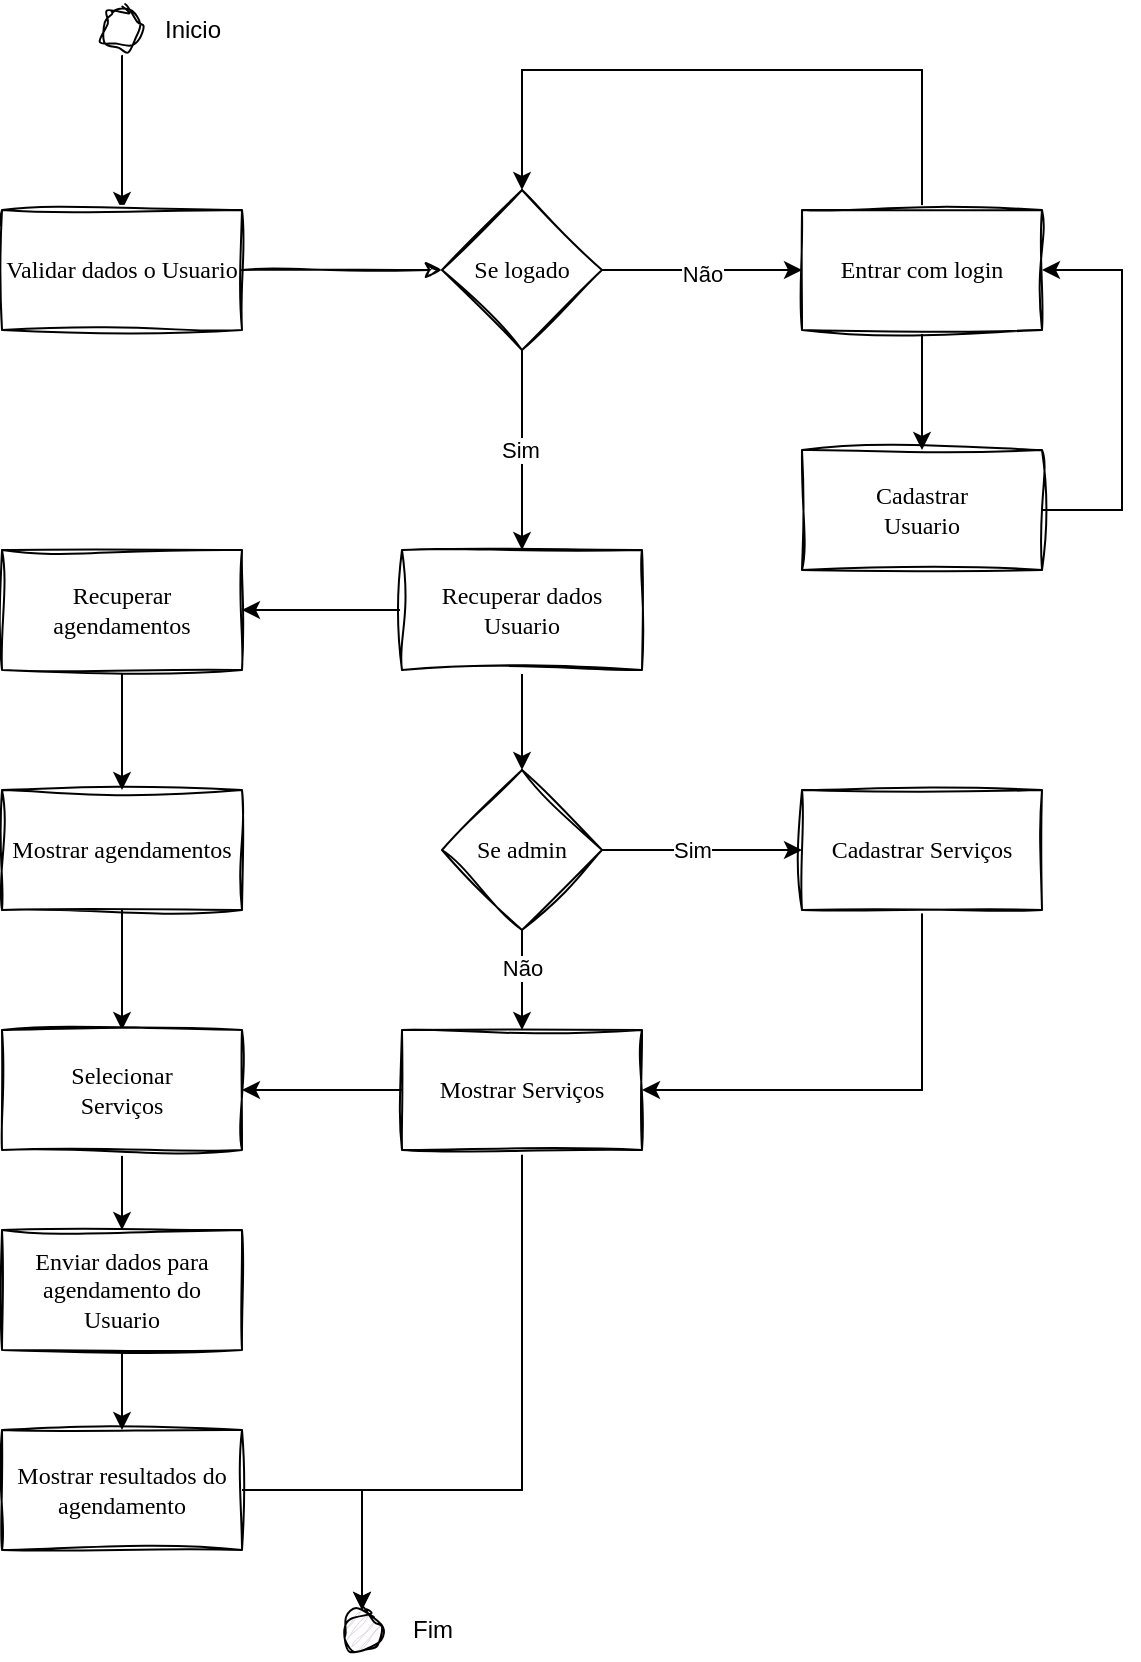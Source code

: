 <mxfile version="25.0.3">
  <diagram name="Página-1" id="pUykTYks5Qm1dnX--Zjo">
    <mxGraphModel grid="1" page="1" gridSize="10" guides="1" tooltips="1" connect="1" arrows="1" fold="1" pageScale="1" pageWidth="827" pageHeight="1169" math="0" shadow="0">
      <root>
        <mxCell id="0" />
        <mxCell id="1" parent="0" />
        <mxCell id="1L55RFzGqmZ6MLc_oT1--35" style="edgeStyle=orthogonalEdgeStyle;rounded=0;orthogonalLoop=1;jettySize=auto;html=1;entryX=1;entryY=0.5;entryDx=0;entryDy=0;" edge="1" parent="1" source="1L55RFzGqmZ6MLc_oT1--9" target="1L55RFzGqmZ6MLc_oT1--17">
          <mxGeometry relative="1" as="geometry">
            <Array as="points">
              <mxPoint x="620" y="520" />
              <mxPoint x="620" y="400" />
            </Array>
          </mxGeometry>
        </mxCell>
        <mxCell id="1L55RFzGqmZ6MLc_oT1--9" value="&lt;font&gt;Cadastrar&lt;br&gt;Usuario&lt;/font&gt;" style="rounded=0;whiteSpace=wrap;html=1;sketch=1;curveFitting=1;jiggle=2;fontFamily=Comic Sans MS;" vertex="1" parent="1">
          <mxGeometry x="460" y="490" width="120" height="60" as="geometry" />
        </mxCell>
        <mxCell id="1L55RFzGqmZ6MLc_oT1--49" style="edgeStyle=orthogonalEdgeStyle;rounded=0;orthogonalLoop=1;jettySize=auto;html=1;entryX=0.5;entryY=0;entryDx=0;entryDy=0;" edge="1" parent="1" source="1L55RFzGqmZ6MLc_oT1--12" target="1L55RFzGqmZ6MLc_oT1--19">
          <mxGeometry relative="1" as="geometry" />
        </mxCell>
        <mxCell id="1L55RFzGqmZ6MLc_oT1--12" value="" style="ellipse;whiteSpace=wrap;html=1;rounded=0;sketch=1;curveFitting=1;jiggle=2;fontFamily=Comic Sans MS;" vertex="1" parent="1">
          <mxGeometry x="110" y="270" width="20" height="20" as="geometry" />
        </mxCell>
        <mxCell id="1L55RFzGqmZ6MLc_oT1--32" style="edgeStyle=orthogonalEdgeStyle;rounded=0;orthogonalLoop=1;jettySize=auto;html=1;entryX=0.5;entryY=0;entryDx=0;entryDy=0;" edge="1" parent="1" source="1L55RFzGqmZ6MLc_oT1--17" target="1L55RFzGqmZ6MLc_oT1--21">
          <mxGeometry relative="1" as="geometry">
            <Array as="points">
              <mxPoint x="520" y="300" />
              <mxPoint x="320" y="300" />
            </Array>
          </mxGeometry>
        </mxCell>
        <mxCell id="1L55RFzGqmZ6MLc_oT1--34" style="edgeStyle=orthogonalEdgeStyle;rounded=0;orthogonalLoop=1;jettySize=auto;html=1;" edge="1" parent="1" source="1L55RFzGqmZ6MLc_oT1--17" target="1L55RFzGqmZ6MLc_oT1--9">
          <mxGeometry relative="1" as="geometry" />
        </mxCell>
        <mxCell id="1L55RFzGqmZ6MLc_oT1--17" value="&lt;font&gt;Entrar com login&lt;/font&gt;" style="rounded=0;whiteSpace=wrap;html=1;sketch=1;curveFitting=1;jiggle=2;fontFamily=Comic Sans MS;" vertex="1" parent="1">
          <mxGeometry x="460" y="370" width="120" height="60" as="geometry" />
        </mxCell>
        <mxCell id="1L55RFzGqmZ6MLc_oT1--22" style="edgeStyle=orthogonalEdgeStyle;rounded=0;orthogonalLoop=1;jettySize=auto;html=1;sketch=1;curveFitting=1;jiggle=2;fontFamily=Comic Sans MS;" edge="1" parent="1" source="1L55RFzGqmZ6MLc_oT1--19" target="1L55RFzGqmZ6MLc_oT1--21">
          <mxGeometry relative="1" as="geometry" />
        </mxCell>
        <mxCell id="1L55RFzGqmZ6MLc_oT1--19" value="Validar dados o Usuario" style="whiteSpace=wrap;html=1;rounded=0;sketch=1;curveFitting=1;jiggle=2;fontFamily=Comic Sans MS;" vertex="1" parent="1">
          <mxGeometry x="60" y="370" width="120" height="60" as="geometry" />
        </mxCell>
        <mxCell id="1L55RFzGqmZ6MLc_oT1--26" style="edgeStyle=orthogonalEdgeStyle;rounded=0;orthogonalLoop=1;jettySize=auto;html=1;exitX=1;exitY=0.5;exitDx=0;exitDy=0;" edge="1" parent="1" source="1L55RFzGqmZ6MLc_oT1--21" target="1L55RFzGqmZ6MLc_oT1--17">
          <mxGeometry relative="1" as="geometry" />
        </mxCell>
        <mxCell id="1L55RFzGqmZ6MLc_oT1--30" value="Não" style="edgeLabel;html=1;align=center;verticalAlign=middle;resizable=0;points=[];" connectable="0" vertex="1" parent="1L55RFzGqmZ6MLc_oT1--26">
          <mxGeometry x="-0.014" y="-2" relative="1" as="geometry">
            <mxPoint as="offset" />
          </mxGeometry>
        </mxCell>
        <mxCell id="1L55RFzGqmZ6MLc_oT1--59" value="" style="edgeStyle=orthogonalEdgeStyle;rounded=0;orthogonalLoop=1;jettySize=auto;html=1;" edge="1" parent="1" source="1L55RFzGqmZ6MLc_oT1--21" target="1L55RFzGqmZ6MLc_oT1--58">
          <mxGeometry relative="1" as="geometry" />
        </mxCell>
        <mxCell id="1L55RFzGqmZ6MLc_oT1--83" value="Sim" style="edgeLabel;html=1;align=center;verticalAlign=middle;resizable=0;points=[];" connectable="0" vertex="1" parent="1L55RFzGqmZ6MLc_oT1--59">
          <mxGeometry x="-0.003" y="-1" relative="1" as="geometry">
            <mxPoint as="offset" />
          </mxGeometry>
        </mxCell>
        <mxCell id="1L55RFzGqmZ6MLc_oT1--21" value="Se logado" style="rhombus;whiteSpace=wrap;html=1;sketch=1;curveFitting=1;jiggle=2;fontFamily=Comic Sans MS;" vertex="1" parent="1">
          <mxGeometry x="280" y="360" width="80" height="80" as="geometry" />
        </mxCell>
        <mxCell id="1L55RFzGqmZ6MLc_oT1--42" value="" style="edgeStyle=orthogonalEdgeStyle;rounded=0;orthogonalLoop=1;jettySize=auto;html=1;" edge="1" parent="1" source="1L55RFzGqmZ6MLc_oT1--37" target="1L55RFzGqmZ6MLc_oT1--41">
          <mxGeometry relative="1" as="geometry" />
        </mxCell>
        <mxCell id="1L55RFzGqmZ6MLc_oT1--37" value="Recuperar agendamentos" style="rounded=0;whiteSpace=wrap;html=1;sketch=1;curveFitting=1;jiggle=2;fontFamily=Comic Sans MS;" vertex="1" parent="1">
          <mxGeometry x="60" y="540" width="120" height="60" as="geometry" />
        </mxCell>
        <mxCell id="1L55RFzGqmZ6MLc_oT1--53" value="" style="edgeStyle=orthogonalEdgeStyle;rounded=0;orthogonalLoop=1;jettySize=auto;html=1;" edge="1" parent="1" source="1L55RFzGqmZ6MLc_oT1--41" target="1L55RFzGqmZ6MLc_oT1--52">
          <mxGeometry relative="1" as="geometry" />
        </mxCell>
        <mxCell id="1L55RFzGqmZ6MLc_oT1--41" value="Mostrar agendamentos" style="whiteSpace=wrap;html=1;fontFamily=Comic Sans MS;rounded=0;sketch=1;curveFitting=1;jiggle=2;" vertex="1" parent="1">
          <mxGeometry x="60" y="660" width="120" height="60" as="geometry" />
        </mxCell>
        <mxCell id="1L55RFzGqmZ6MLc_oT1--56" style="edgeStyle=orthogonalEdgeStyle;rounded=0;orthogonalLoop=1;jettySize=auto;html=1;" edge="1" parent="1" source="1L55RFzGqmZ6MLc_oT1--43" target="1L55RFzGqmZ6MLc_oT1--45">
          <mxGeometry relative="1" as="geometry" />
        </mxCell>
        <mxCell id="1L55RFzGqmZ6MLc_oT1--43" value="Enviar dados para agendamento do Usuario" style="whiteSpace=wrap;html=1;fontFamily=Comic Sans MS;rounded=0;sketch=1;curveFitting=1;jiggle=2;" vertex="1" parent="1">
          <mxGeometry x="60" y="880" width="120" height="60" as="geometry" />
        </mxCell>
        <mxCell id="1L55RFzGqmZ6MLc_oT1--48" value="" style="edgeStyle=orthogonalEdgeStyle;rounded=0;orthogonalLoop=1;jettySize=auto;html=1;" edge="1" parent="1" source="1L55RFzGqmZ6MLc_oT1--45" target="1L55RFzGqmZ6MLc_oT1--47">
          <mxGeometry relative="1" as="geometry" />
        </mxCell>
        <mxCell id="1L55RFzGqmZ6MLc_oT1--45" value="Mostrar resultados do agendamento" style="whiteSpace=wrap;html=1;fontFamily=Comic Sans MS;rounded=0;sketch=1;curveFitting=1;jiggle=2;" vertex="1" parent="1">
          <mxGeometry x="60" y="980" width="120" height="60" as="geometry" />
        </mxCell>
        <mxCell id="1L55RFzGqmZ6MLc_oT1--47" value="" style="ellipse;whiteSpace=wrap;html=1;fontFamily=Comic Sans MS;rounded=0;sketch=1;curveFitting=1;jiggle=2;shadow=0;fillColor=#E1D5E7;" vertex="1" parent="1">
          <mxGeometry x="230" y="1070" width="20" height="20" as="geometry" />
        </mxCell>
        <mxCell id="1L55RFzGqmZ6MLc_oT1--55" style="edgeStyle=orthogonalEdgeStyle;rounded=0;orthogonalLoop=1;jettySize=auto;html=1;" edge="1" parent="1" source="1L55RFzGqmZ6MLc_oT1--52" target="1L55RFzGqmZ6MLc_oT1--43">
          <mxGeometry relative="1" as="geometry" />
        </mxCell>
        <mxCell id="1L55RFzGqmZ6MLc_oT1--52" value="Selecionar&lt;div&gt;Serviços&lt;/div&gt;" style="whiteSpace=wrap;html=1;fontFamily=Comic Sans MS;rounded=0;sketch=1;curveFitting=1;jiggle=2;" vertex="1" parent="1">
          <mxGeometry x="60" y="780" width="120" height="60" as="geometry" />
        </mxCell>
        <mxCell id="1L55RFzGqmZ6MLc_oT1--60" style="edgeStyle=orthogonalEdgeStyle;rounded=0;orthogonalLoop=1;jettySize=auto;html=1;entryX=1;entryY=0.5;entryDx=0;entryDy=0;" edge="1" parent="1" source="1L55RFzGqmZ6MLc_oT1--58" target="1L55RFzGqmZ6MLc_oT1--37">
          <mxGeometry relative="1" as="geometry" />
        </mxCell>
        <mxCell id="1L55RFzGqmZ6MLc_oT1--67" value="" style="edgeStyle=orthogonalEdgeStyle;rounded=0;orthogonalLoop=1;jettySize=auto;html=1;" edge="1" parent="1" source="1L55RFzGqmZ6MLc_oT1--58" target="1L55RFzGqmZ6MLc_oT1--66">
          <mxGeometry relative="1" as="geometry" />
        </mxCell>
        <mxCell id="1L55RFzGqmZ6MLc_oT1--58" value="Recuperar dados Usuario" style="whiteSpace=wrap;html=1;fontFamily=Comic Sans MS;sketch=1;curveFitting=1;jiggle=2;" vertex="1" parent="1">
          <mxGeometry x="260" y="540" width="120" height="60" as="geometry" />
        </mxCell>
        <mxCell id="1L55RFzGqmZ6MLc_oT1--85" style="edgeStyle=orthogonalEdgeStyle;rounded=0;orthogonalLoop=1;jettySize=auto;html=1;exitX=0.5;exitY=1;exitDx=0;exitDy=0;" edge="1" parent="1" source="1L55RFzGqmZ6MLc_oT1--61" target="1L55RFzGqmZ6MLc_oT1--47">
          <mxGeometry relative="1" as="geometry">
            <Array as="points">
              <mxPoint x="320" y="1010" />
              <mxPoint x="240" y="1010" />
            </Array>
          </mxGeometry>
        </mxCell>
        <mxCell id="1L55RFzGqmZ6MLc_oT1--61" value="Mostrar Serviços" style="whiteSpace=wrap;html=1;fontFamily=Comic Sans MS;sketch=1;curveFitting=1;jiggle=2;" vertex="1" parent="1">
          <mxGeometry x="260" y="780" width="120" height="60" as="geometry" />
        </mxCell>
        <mxCell id="1L55RFzGqmZ6MLc_oT1--63" style="edgeStyle=orthogonalEdgeStyle;rounded=0;orthogonalLoop=1;jettySize=auto;html=1;entryX=1;entryY=0.5;entryDx=0;entryDy=0;" edge="1" parent="1" source="1L55RFzGqmZ6MLc_oT1--61" target="1L55RFzGqmZ6MLc_oT1--52">
          <mxGeometry relative="1" as="geometry" />
        </mxCell>
        <mxCell id="1L55RFzGqmZ6MLc_oT1--68" style="edgeStyle=orthogonalEdgeStyle;rounded=0;orthogonalLoop=1;jettySize=auto;html=1;" edge="1" parent="1" source="1L55RFzGqmZ6MLc_oT1--66" target="1L55RFzGqmZ6MLc_oT1--61">
          <mxGeometry relative="1" as="geometry" />
        </mxCell>
        <mxCell id="1L55RFzGqmZ6MLc_oT1--82" value="Não" style="edgeLabel;html=1;align=center;verticalAlign=middle;resizable=0;points=[];" connectable="0" vertex="1" parent="1L55RFzGqmZ6MLc_oT1--68">
          <mxGeometry x="-0.246" relative="1" as="geometry">
            <mxPoint as="offset" />
          </mxGeometry>
        </mxCell>
        <mxCell id="1L55RFzGqmZ6MLc_oT1--71" value="" style="edgeStyle=orthogonalEdgeStyle;rounded=0;orthogonalLoop=1;jettySize=auto;html=1;" edge="1" parent="1" source="1L55RFzGqmZ6MLc_oT1--66" target="1L55RFzGqmZ6MLc_oT1--70">
          <mxGeometry relative="1" as="geometry" />
        </mxCell>
        <mxCell id="1L55RFzGqmZ6MLc_oT1--81" value="Sim" style="edgeLabel;html=1;align=center;verticalAlign=middle;resizable=0;points=[];" connectable="0" vertex="1" parent="1L55RFzGqmZ6MLc_oT1--71">
          <mxGeometry x="-0.11" relative="1" as="geometry">
            <mxPoint as="offset" />
          </mxGeometry>
        </mxCell>
        <mxCell id="1L55RFzGqmZ6MLc_oT1--66" value="Se admin" style="rhombus;whiteSpace=wrap;html=1;fontFamily=Comic Sans MS;sketch=1;curveFitting=1;jiggle=2;" vertex="1" parent="1">
          <mxGeometry x="280" y="650" width="80" height="80" as="geometry" />
        </mxCell>
        <mxCell id="1L55RFzGqmZ6MLc_oT1--74" style="edgeStyle=orthogonalEdgeStyle;rounded=0;orthogonalLoop=1;jettySize=auto;html=1;entryX=1;entryY=0.5;entryDx=0;entryDy=0;exitX=0.5;exitY=1;exitDx=0;exitDy=0;" edge="1" parent="1" source="1L55RFzGqmZ6MLc_oT1--70" target="1L55RFzGqmZ6MLc_oT1--61">
          <mxGeometry relative="1" as="geometry">
            <Array as="points">
              <mxPoint x="520" y="810" />
            </Array>
          </mxGeometry>
        </mxCell>
        <mxCell id="1L55RFzGqmZ6MLc_oT1--70" value="Cadastrar Serviços" style="whiteSpace=wrap;html=1;fontFamily=Comic Sans MS;sketch=1;curveFitting=1;jiggle=2;" vertex="1" parent="1">
          <mxGeometry x="460" y="660" width="120" height="60" as="geometry" />
        </mxCell>
        <mxCell id="1L55RFzGqmZ6MLc_oT1--86" value="Fim" style="text;html=1;align=center;verticalAlign=middle;resizable=0;points=[];autosize=1;strokeColor=none;fillColor=none;" vertex="1" parent="1">
          <mxGeometry x="255" y="1065" width="40" height="30" as="geometry" />
        </mxCell>
        <mxCell id="1L55RFzGqmZ6MLc_oT1--87" value="Inicio" style="text;html=1;align=center;verticalAlign=middle;resizable=0;points=[];autosize=1;strokeColor=none;fillColor=none;" vertex="1" parent="1">
          <mxGeometry x="130" y="265" width="50" height="30" as="geometry" />
        </mxCell>
      </root>
    </mxGraphModel>
  </diagram>
</mxfile>